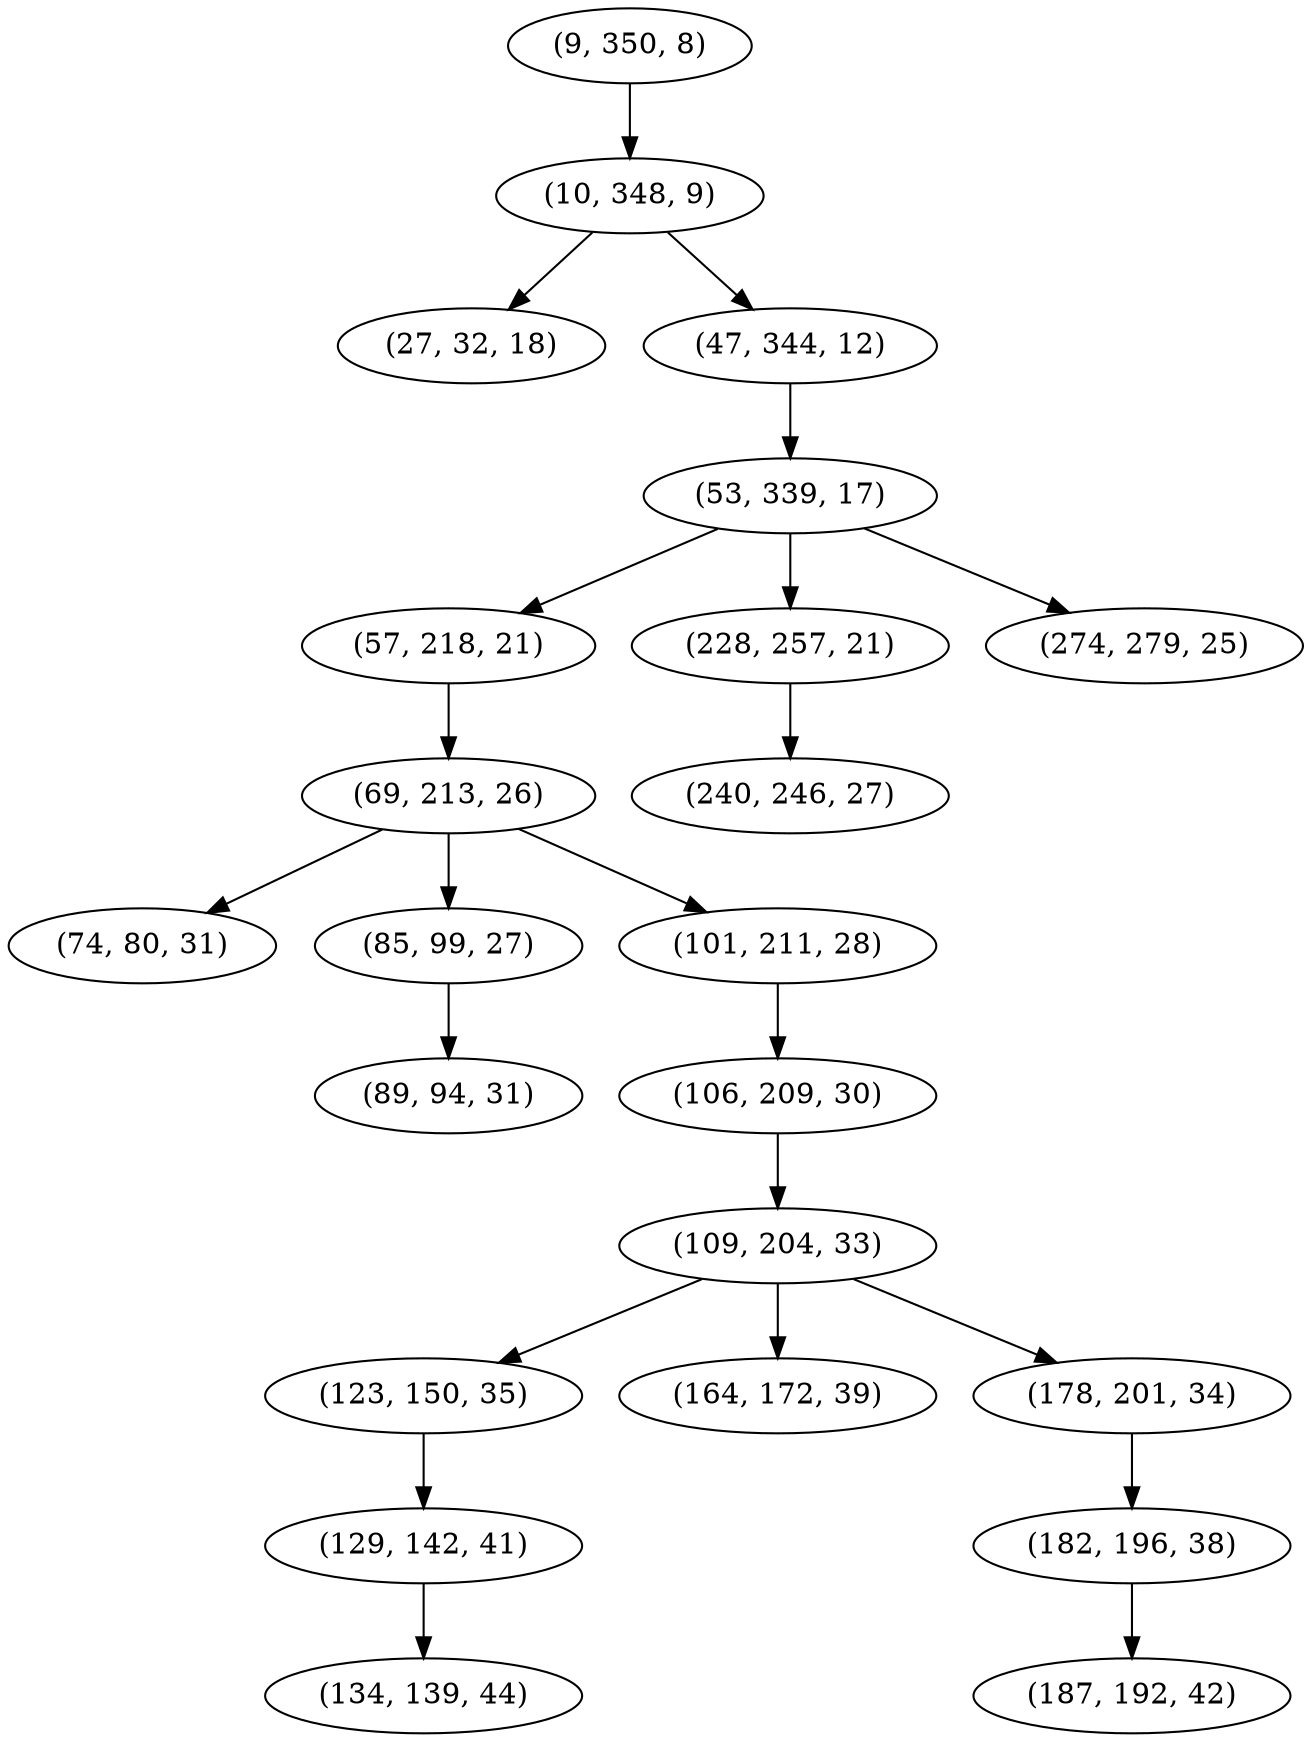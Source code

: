 digraph tree {
    "(9, 350, 8)";
    "(10, 348, 9)";
    "(27, 32, 18)";
    "(47, 344, 12)";
    "(53, 339, 17)";
    "(57, 218, 21)";
    "(69, 213, 26)";
    "(74, 80, 31)";
    "(85, 99, 27)";
    "(89, 94, 31)";
    "(101, 211, 28)";
    "(106, 209, 30)";
    "(109, 204, 33)";
    "(123, 150, 35)";
    "(129, 142, 41)";
    "(134, 139, 44)";
    "(164, 172, 39)";
    "(178, 201, 34)";
    "(182, 196, 38)";
    "(187, 192, 42)";
    "(228, 257, 21)";
    "(240, 246, 27)";
    "(274, 279, 25)";
    "(9, 350, 8)" -> "(10, 348, 9)";
    "(10, 348, 9)" -> "(27, 32, 18)";
    "(10, 348, 9)" -> "(47, 344, 12)";
    "(47, 344, 12)" -> "(53, 339, 17)";
    "(53, 339, 17)" -> "(57, 218, 21)";
    "(53, 339, 17)" -> "(228, 257, 21)";
    "(53, 339, 17)" -> "(274, 279, 25)";
    "(57, 218, 21)" -> "(69, 213, 26)";
    "(69, 213, 26)" -> "(74, 80, 31)";
    "(69, 213, 26)" -> "(85, 99, 27)";
    "(69, 213, 26)" -> "(101, 211, 28)";
    "(85, 99, 27)" -> "(89, 94, 31)";
    "(101, 211, 28)" -> "(106, 209, 30)";
    "(106, 209, 30)" -> "(109, 204, 33)";
    "(109, 204, 33)" -> "(123, 150, 35)";
    "(109, 204, 33)" -> "(164, 172, 39)";
    "(109, 204, 33)" -> "(178, 201, 34)";
    "(123, 150, 35)" -> "(129, 142, 41)";
    "(129, 142, 41)" -> "(134, 139, 44)";
    "(178, 201, 34)" -> "(182, 196, 38)";
    "(182, 196, 38)" -> "(187, 192, 42)";
    "(228, 257, 21)" -> "(240, 246, 27)";
}
